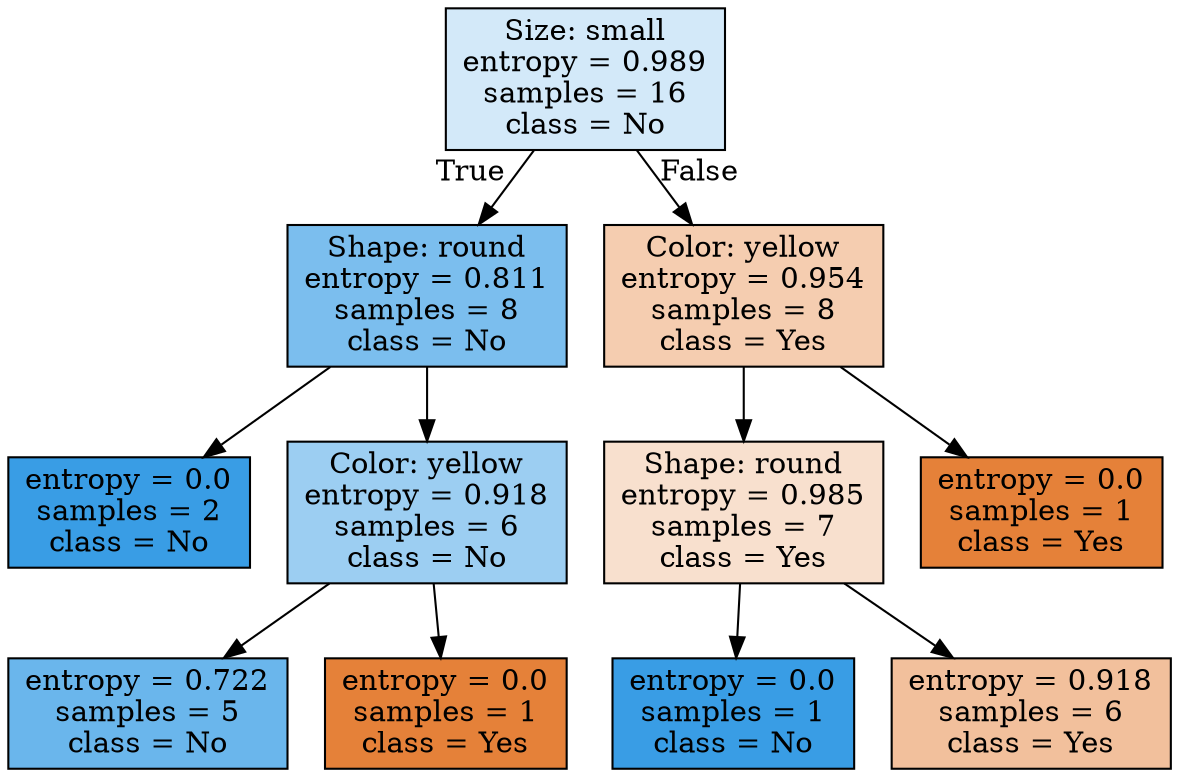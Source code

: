 digraph Tree {
node [shape=box, style="filled", color="black"] ;
0 [label="Size: small\nentropy = 0.989\nsamples = 16\nclass = No", fillcolor="#d3e9f9"] ;
1 [label="Shape: round\nentropy = 0.811\nsamples = 8\nclass = No", fillcolor="#7bbeee"] ;
0 -> 1 [labeldistance=2.5, labelangle=45, headlabel="True"] ;
2 [label="entropy = 0.0\nsamples = 2\nclass = No", fillcolor="#399de5"] ;
1 -> 2 ;
3 [label="Color: yellow\nentropy = 0.918\nsamples = 6\nclass = No", fillcolor="#9ccef2"] ;
1 -> 3 ;
4 [label="entropy = 0.722\nsamples = 5\nclass = No", fillcolor="#6ab6ec"] ;
3 -> 4 ;
5 [label="entropy = 0.0\nsamples = 1\nclass = Yes", fillcolor="#e58139"] ;
3 -> 5 ;
6 [label="Color: yellow\nentropy = 0.954\nsamples = 8\nclass = Yes", fillcolor="#f5cdb0"] ;
0 -> 6 [labeldistance=2.5, labelangle=-45, headlabel="False"] ;
7 [label="Shape: round\nentropy = 0.985\nsamples = 7\nclass = Yes", fillcolor="#f8e0ce"] ;
6 -> 7 ;
8 [label="entropy = 0.0\nsamples = 1\nclass = No", fillcolor="#399de5"] ;
7 -> 8 ;
9 [label="entropy = 0.918\nsamples = 6\nclass = Yes", fillcolor="#f2c09c"] ;
7 -> 9 ;
10 [label="entropy = 0.0\nsamples = 1\nclass = Yes", fillcolor="#e58139"] ;
6 -> 10 ;
}